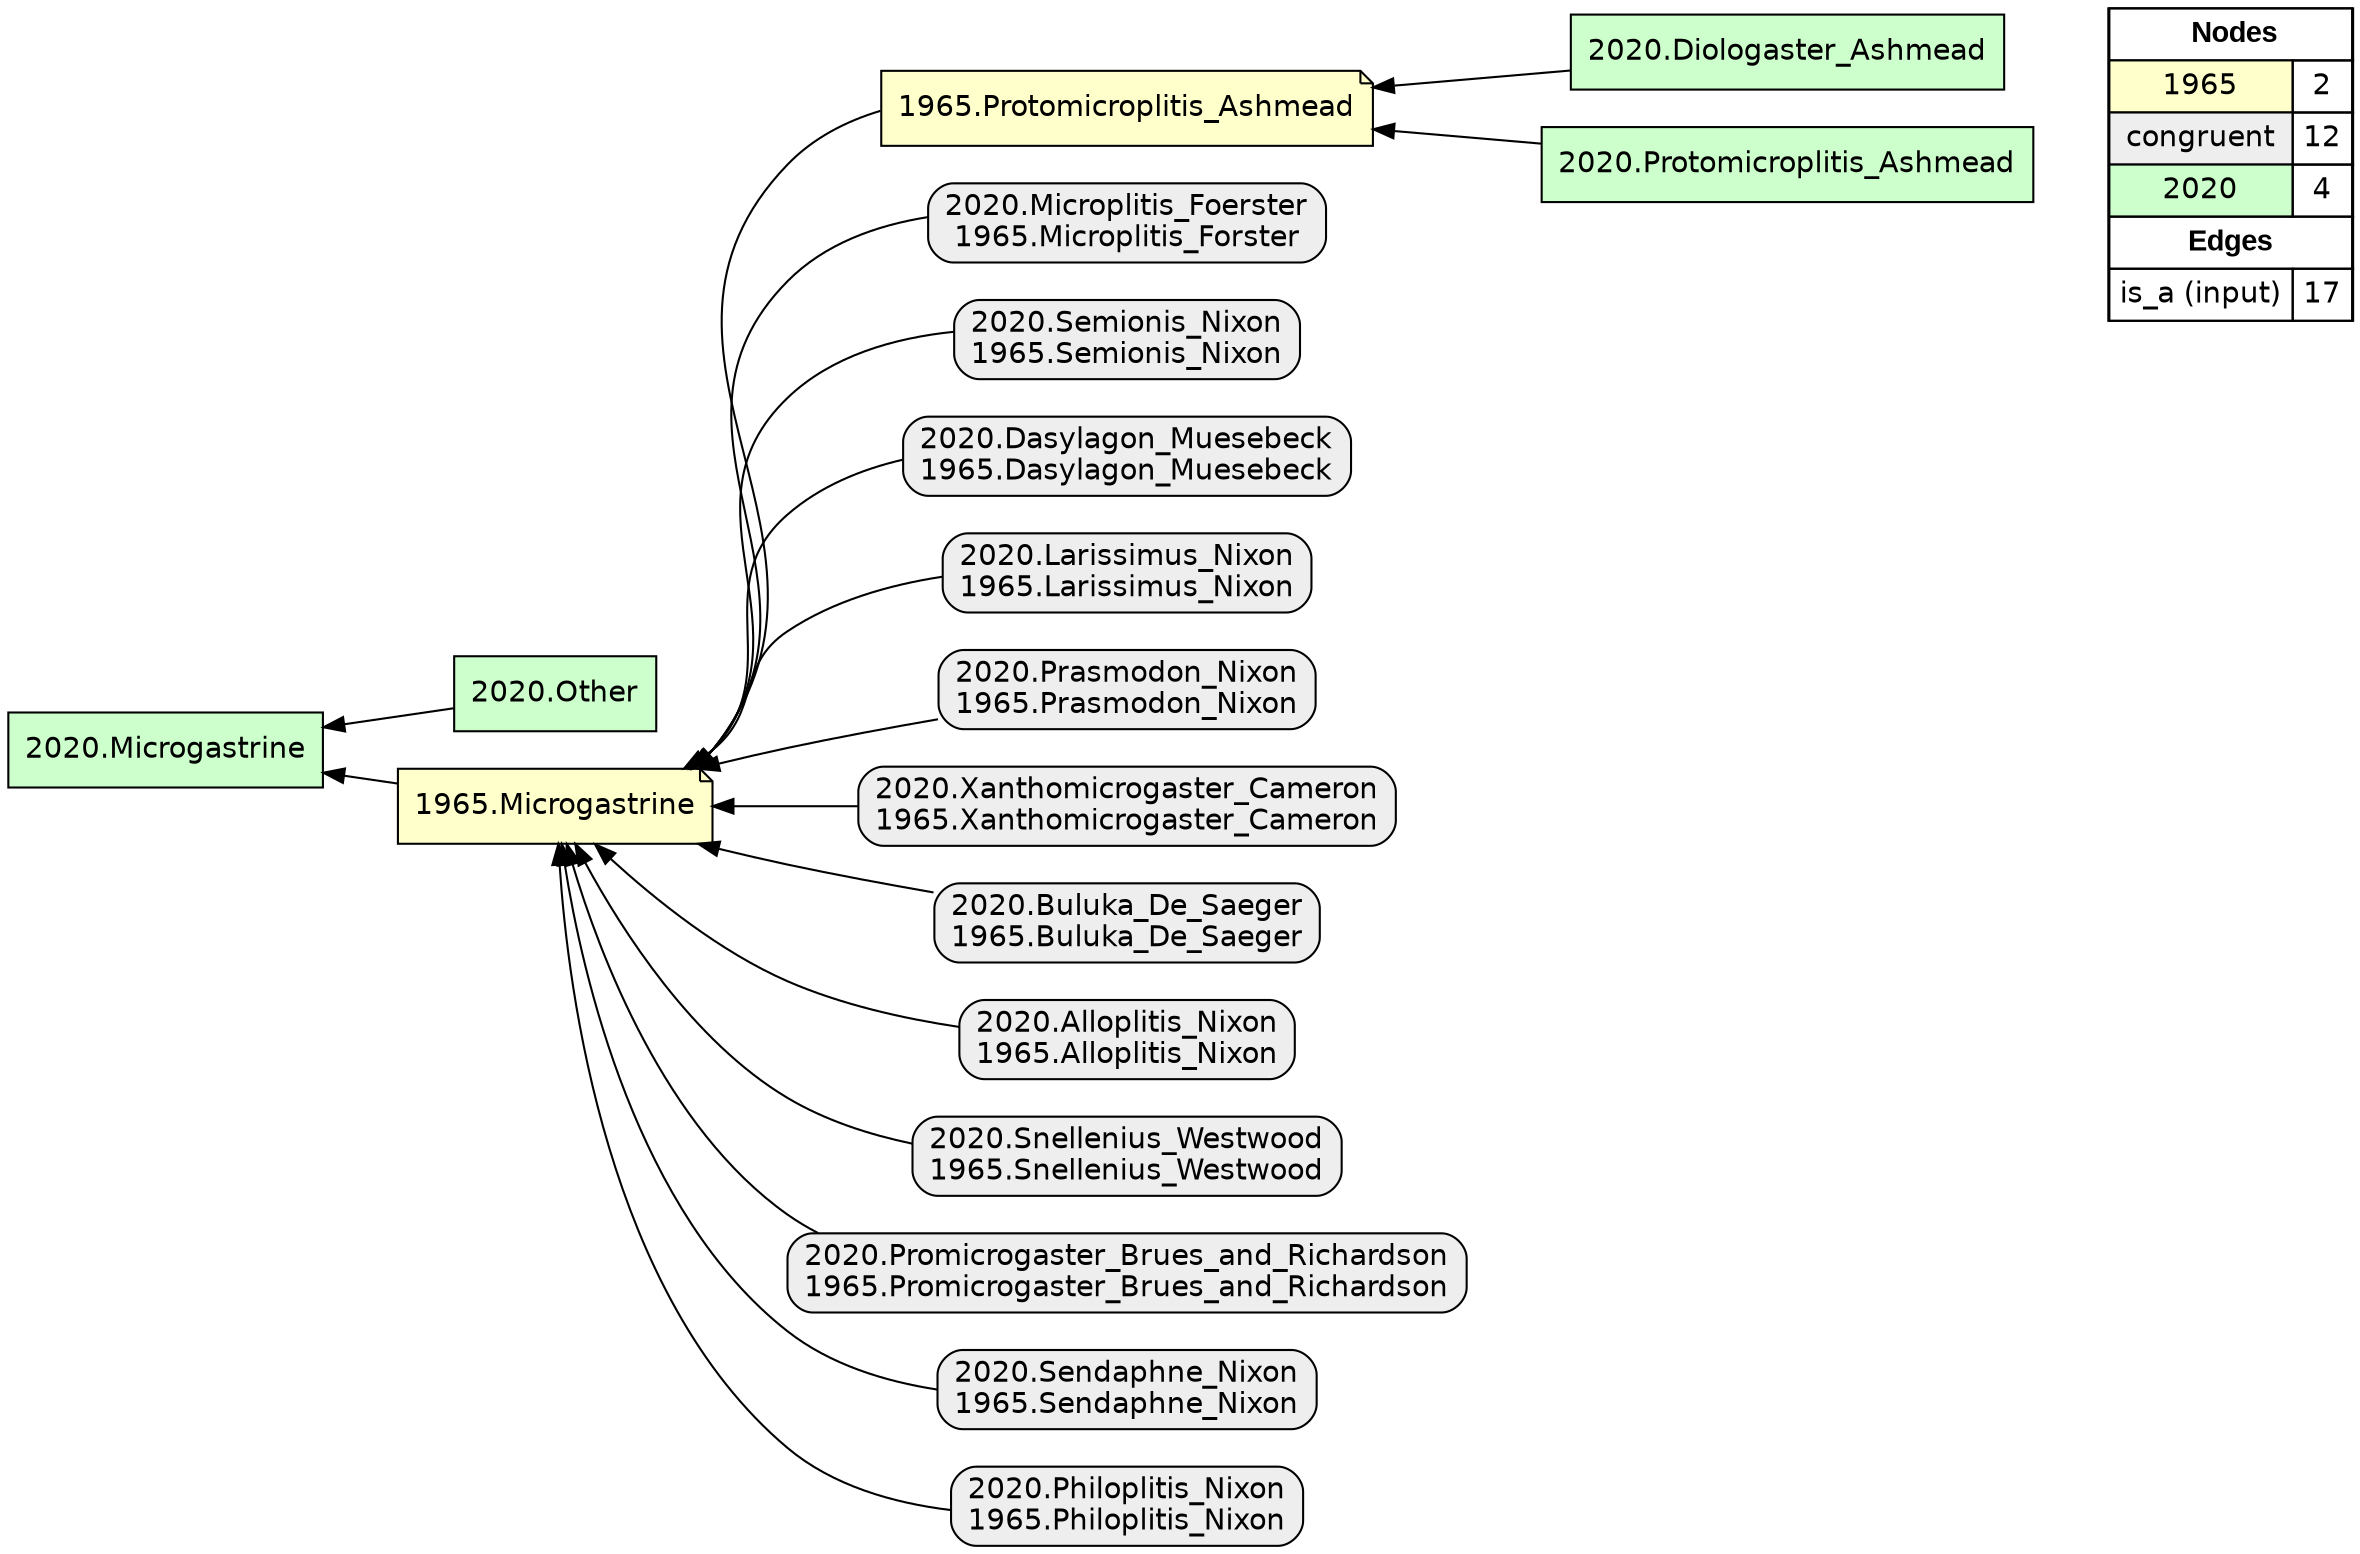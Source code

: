 digraph{
rankdir=RL
node[shape=note style=filled fillcolor="#FFFFCC" fontname="helvetica"] 
"1965.Microgastrine"
"1965.Protomicroplitis_Ashmead"
node[shape=box style="filled,rounded" fillcolor="#EEEEEE" fontname="helvetica"] 
"2020.Microplitis_Foerster\n1965.Microplitis_Forster"
"2020.Semionis_Nixon\n1965.Semionis_Nixon"
"2020.Dasylagon_Muesebeck\n1965.Dasylagon_Muesebeck"
"2020.Larissimus_Nixon\n1965.Larissimus_Nixon"
"2020.Prasmodon_Nixon\n1965.Prasmodon_Nixon"
"2020.Xanthomicrogaster_Cameron\n1965.Xanthomicrogaster_Cameron"
"2020.Buluka_De_Saeger\n1965.Buluka_De_Saeger"
"2020.Alloplitis_Nixon\n1965.Alloplitis_Nixon"
"2020.Snellenius_Westwood\n1965.Snellenius_Westwood"
"2020.Promicrogaster_Brues_and_Richardson\n1965.Promicrogaster_Brues_and_Richardson"
"2020.Sendaphne_Nixon\n1965.Sendaphne_Nixon"
"2020.Philoplitis_Nixon\n1965.Philoplitis_Nixon"
node[shape=box style=filled fillcolor="#CCFFCC" fontname="helvetica"] 
"2020.Diologaster_Ashmead"
"2020.Microgastrine"
"2020.Protomicroplitis_Ashmead"
"2020.Other"
edge[arrowhead=normal style=solid color="#000000" constraint=true penwidth=1]
"2020.Larissimus_Nixon\n1965.Larissimus_Nixon" -> "1965.Microgastrine"
"2020.Other" -> "2020.Microgastrine"
"2020.Microplitis_Foerster\n1965.Microplitis_Forster" -> "1965.Microgastrine"
"2020.Promicrogaster_Brues_and_Richardson\n1965.Promicrogaster_Brues_and_Richardson" -> "1965.Microgastrine"
"2020.Protomicroplitis_Ashmead" -> "1965.Protomicroplitis_Ashmead"
"2020.Xanthomicrogaster_Cameron\n1965.Xanthomicrogaster_Cameron" -> "1965.Microgastrine"
"2020.Buluka_De_Saeger\n1965.Buluka_De_Saeger" -> "1965.Microgastrine"
"2020.Philoplitis_Nixon\n1965.Philoplitis_Nixon" -> "1965.Microgastrine"
"2020.Dasylagon_Muesebeck\n1965.Dasylagon_Muesebeck" -> "1965.Microgastrine"
"2020.Snellenius_Westwood\n1965.Snellenius_Westwood" -> "1965.Microgastrine"
"2020.Diologaster_Ashmead" -> "1965.Protomicroplitis_Ashmead"
"1965.Microgastrine" -> "2020.Microgastrine"
"2020.Prasmodon_Nixon\n1965.Prasmodon_Nixon" -> "1965.Microgastrine"
"2020.Sendaphne_Nixon\n1965.Sendaphne_Nixon" -> "1965.Microgastrine"
"1965.Protomicroplitis_Ashmead" -> "1965.Microgastrine"
"2020.Alloplitis_Nixon\n1965.Alloplitis_Nixon" -> "1965.Microgastrine"
"2020.Semionis_Nixon\n1965.Semionis_Nixon" -> "1965.Microgastrine"
edge[arrowhead=normal style=dotted color="#000000" constraint=true penwidth=1]
node[shape=box] 
{rank=source Legend [fillcolor= white margin=0 label=< 
 <TABLE BORDER="0" CELLBORDER="1" CELLSPACING="0" CELLPADDING="4"> 
<TR> <TD COLSPAN="2"><font face="Arial Black"> Nodes</font></TD> </TR> 
<TR> 
 <TD bgcolor="#FFFFCC" fontname="helvetica">1965</TD> 
 <TD>2</TD> 
 </TR> 
<TR> 
 <TD bgcolor="#EEEEEE" fontname="helvetica">congruent</TD> 
 <TD>12</TD> 
 </TR> 
<TR> 
 <TD bgcolor="#CCFFCC" fontname="helvetica">2020</TD> 
 <TD>4</TD> 
 </TR> 
<TR> <TD COLSPAN="2"><font face = "Arial Black"> Edges </font></TD> </TR> 
<TR> 
 <TD><font color ="#000000">is_a (input)</font></TD><TD>17</TD>
</TR>
</TABLE> 
 >] } 
}